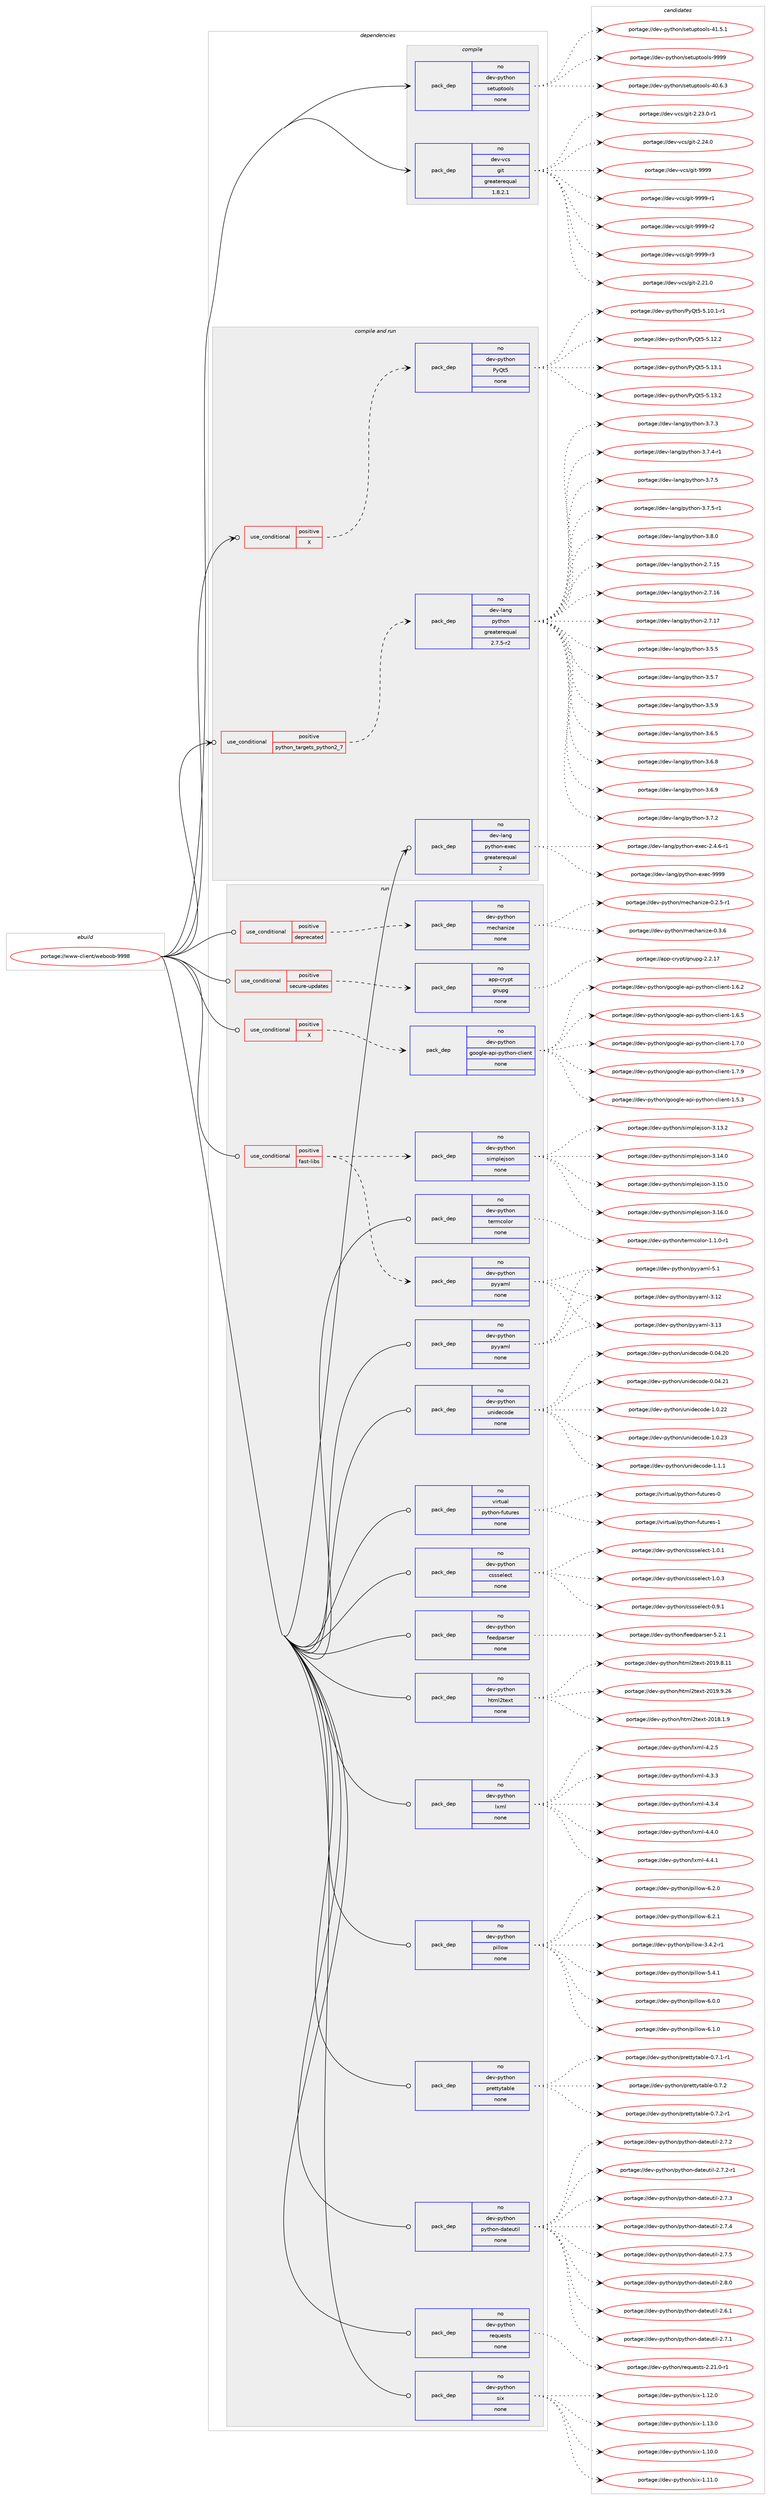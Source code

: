 digraph prolog {

# *************
# Graph options
# *************

newrank=true;
concentrate=true;
compound=true;
graph [rankdir=LR,fontname=Helvetica,fontsize=10,ranksep=1.5];#, ranksep=2.5, nodesep=0.2];
edge  [arrowhead=vee];
node  [fontname=Helvetica,fontsize=10];

# **********
# The ebuild
# **********

subgraph cluster_leftcol {
color=gray;
rank=same;
label=<<i>ebuild</i>>;
id [label="portage://www-client/weboob-9998", color=red, width=4, href="../www-client/weboob-9998.svg"];
}

# ****************
# The dependencies
# ****************

subgraph cluster_midcol {
color=gray;
label=<<i>dependencies</i>>;
subgraph cluster_compile {
fillcolor="#eeeeee";
style=filled;
label=<<i>compile</i>>;
subgraph pack328424 {
dependency442824 [label=<<TABLE BORDER="0" CELLBORDER="1" CELLSPACING="0" CELLPADDING="4" WIDTH="220"><TR><TD ROWSPAN="6" CELLPADDING="30">pack_dep</TD></TR><TR><TD WIDTH="110">no</TD></TR><TR><TD>dev-python</TD></TR><TR><TD>setuptools</TD></TR><TR><TD>none</TD></TR><TR><TD></TD></TR></TABLE>>, shape=none, color=blue];
}
id:e -> dependency442824:w [weight=20,style="solid",arrowhead="vee"];
subgraph pack328425 {
dependency442825 [label=<<TABLE BORDER="0" CELLBORDER="1" CELLSPACING="0" CELLPADDING="4" WIDTH="220"><TR><TD ROWSPAN="6" CELLPADDING="30">pack_dep</TD></TR><TR><TD WIDTH="110">no</TD></TR><TR><TD>dev-vcs</TD></TR><TR><TD>git</TD></TR><TR><TD>greaterequal</TD></TR><TR><TD>1.8.2.1</TD></TR></TABLE>>, shape=none, color=blue];
}
id:e -> dependency442825:w [weight=20,style="solid",arrowhead="vee"];
}
subgraph cluster_compileandrun {
fillcolor="#eeeeee";
style=filled;
label=<<i>compile and run</i>>;
subgraph cond106531 {
dependency442826 [label=<<TABLE BORDER="0" CELLBORDER="1" CELLSPACING="0" CELLPADDING="4"><TR><TD ROWSPAN="3" CELLPADDING="10">use_conditional</TD></TR><TR><TD>positive</TD></TR><TR><TD>X</TD></TR></TABLE>>, shape=none, color=red];
subgraph pack328426 {
dependency442827 [label=<<TABLE BORDER="0" CELLBORDER="1" CELLSPACING="0" CELLPADDING="4" WIDTH="220"><TR><TD ROWSPAN="6" CELLPADDING="30">pack_dep</TD></TR><TR><TD WIDTH="110">no</TD></TR><TR><TD>dev-python</TD></TR><TR><TD>PyQt5</TD></TR><TR><TD>none</TD></TR><TR><TD></TD></TR></TABLE>>, shape=none, color=blue];
}
dependency442826:e -> dependency442827:w [weight=20,style="dashed",arrowhead="vee"];
}
id:e -> dependency442826:w [weight=20,style="solid",arrowhead="odotvee"];
subgraph cond106532 {
dependency442828 [label=<<TABLE BORDER="0" CELLBORDER="1" CELLSPACING="0" CELLPADDING="4"><TR><TD ROWSPAN="3" CELLPADDING="10">use_conditional</TD></TR><TR><TD>positive</TD></TR><TR><TD>python_targets_python2_7</TD></TR></TABLE>>, shape=none, color=red];
subgraph pack328427 {
dependency442829 [label=<<TABLE BORDER="0" CELLBORDER="1" CELLSPACING="0" CELLPADDING="4" WIDTH="220"><TR><TD ROWSPAN="6" CELLPADDING="30">pack_dep</TD></TR><TR><TD WIDTH="110">no</TD></TR><TR><TD>dev-lang</TD></TR><TR><TD>python</TD></TR><TR><TD>greaterequal</TD></TR><TR><TD>2.7.5-r2</TD></TR></TABLE>>, shape=none, color=blue];
}
dependency442828:e -> dependency442829:w [weight=20,style="dashed",arrowhead="vee"];
}
id:e -> dependency442828:w [weight=20,style="solid",arrowhead="odotvee"];
subgraph pack328428 {
dependency442830 [label=<<TABLE BORDER="0" CELLBORDER="1" CELLSPACING="0" CELLPADDING="4" WIDTH="220"><TR><TD ROWSPAN="6" CELLPADDING="30">pack_dep</TD></TR><TR><TD WIDTH="110">no</TD></TR><TR><TD>dev-lang</TD></TR><TR><TD>python-exec</TD></TR><TR><TD>greaterequal</TD></TR><TR><TD>2</TD></TR></TABLE>>, shape=none, color=blue];
}
id:e -> dependency442830:w [weight=20,style="solid",arrowhead="odotvee"];
}
subgraph cluster_run {
fillcolor="#eeeeee";
style=filled;
label=<<i>run</i>>;
subgraph cond106533 {
dependency442831 [label=<<TABLE BORDER="0" CELLBORDER="1" CELLSPACING="0" CELLPADDING="4"><TR><TD ROWSPAN="3" CELLPADDING="10">use_conditional</TD></TR><TR><TD>positive</TD></TR><TR><TD>X</TD></TR></TABLE>>, shape=none, color=red];
subgraph pack328429 {
dependency442832 [label=<<TABLE BORDER="0" CELLBORDER="1" CELLSPACING="0" CELLPADDING="4" WIDTH="220"><TR><TD ROWSPAN="6" CELLPADDING="30">pack_dep</TD></TR><TR><TD WIDTH="110">no</TD></TR><TR><TD>dev-python</TD></TR><TR><TD>google-api-python-client</TD></TR><TR><TD>none</TD></TR><TR><TD></TD></TR></TABLE>>, shape=none, color=blue];
}
dependency442831:e -> dependency442832:w [weight=20,style="dashed",arrowhead="vee"];
}
id:e -> dependency442831:w [weight=20,style="solid",arrowhead="odot"];
subgraph cond106534 {
dependency442833 [label=<<TABLE BORDER="0" CELLBORDER="1" CELLSPACING="0" CELLPADDING="4"><TR><TD ROWSPAN="3" CELLPADDING="10">use_conditional</TD></TR><TR><TD>positive</TD></TR><TR><TD>deprecated</TD></TR></TABLE>>, shape=none, color=red];
subgraph pack328430 {
dependency442834 [label=<<TABLE BORDER="0" CELLBORDER="1" CELLSPACING="0" CELLPADDING="4" WIDTH="220"><TR><TD ROWSPAN="6" CELLPADDING="30">pack_dep</TD></TR><TR><TD WIDTH="110">no</TD></TR><TR><TD>dev-python</TD></TR><TR><TD>mechanize</TD></TR><TR><TD>none</TD></TR><TR><TD></TD></TR></TABLE>>, shape=none, color=blue];
}
dependency442833:e -> dependency442834:w [weight=20,style="dashed",arrowhead="vee"];
}
id:e -> dependency442833:w [weight=20,style="solid",arrowhead="odot"];
subgraph cond106535 {
dependency442835 [label=<<TABLE BORDER="0" CELLBORDER="1" CELLSPACING="0" CELLPADDING="4"><TR><TD ROWSPAN="3" CELLPADDING="10">use_conditional</TD></TR><TR><TD>positive</TD></TR><TR><TD>fast-libs</TD></TR></TABLE>>, shape=none, color=red];
subgraph pack328431 {
dependency442836 [label=<<TABLE BORDER="0" CELLBORDER="1" CELLSPACING="0" CELLPADDING="4" WIDTH="220"><TR><TD ROWSPAN="6" CELLPADDING="30">pack_dep</TD></TR><TR><TD WIDTH="110">no</TD></TR><TR><TD>dev-python</TD></TR><TR><TD>pyyaml</TD></TR><TR><TD>none</TD></TR><TR><TD></TD></TR></TABLE>>, shape=none, color=blue];
}
dependency442835:e -> dependency442836:w [weight=20,style="dashed",arrowhead="vee"];
subgraph pack328432 {
dependency442837 [label=<<TABLE BORDER="0" CELLBORDER="1" CELLSPACING="0" CELLPADDING="4" WIDTH="220"><TR><TD ROWSPAN="6" CELLPADDING="30">pack_dep</TD></TR><TR><TD WIDTH="110">no</TD></TR><TR><TD>dev-python</TD></TR><TR><TD>simplejson</TD></TR><TR><TD>none</TD></TR><TR><TD></TD></TR></TABLE>>, shape=none, color=blue];
}
dependency442835:e -> dependency442837:w [weight=20,style="dashed",arrowhead="vee"];
}
id:e -> dependency442835:w [weight=20,style="solid",arrowhead="odot"];
subgraph cond106536 {
dependency442838 [label=<<TABLE BORDER="0" CELLBORDER="1" CELLSPACING="0" CELLPADDING="4"><TR><TD ROWSPAN="3" CELLPADDING="10">use_conditional</TD></TR><TR><TD>positive</TD></TR><TR><TD>secure-updates</TD></TR></TABLE>>, shape=none, color=red];
subgraph pack328433 {
dependency442839 [label=<<TABLE BORDER="0" CELLBORDER="1" CELLSPACING="0" CELLPADDING="4" WIDTH="220"><TR><TD ROWSPAN="6" CELLPADDING="30">pack_dep</TD></TR><TR><TD WIDTH="110">no</TD></TR><TR><TD>app-crypt</TD></TR><TR><TD>gnupg</TD></TR><TR><TD>none</TD></TR><TR><TD></TD></TR></TABLE>>, shape=none, color=blue];
}
dependency442838:e -> dependency442839:w [weight=20,style="dashed",arrowhead="vee"];
}
id:e -> dependency442838:w [weight=20,style="solid",arrowhead="odot"];
subgraph pack328434 {
dependency442840 [label=<<TABLE BORDER="0" CELLBORDER="1" CELLSPACING="0" CELLPADDING="4" WIDTH="220"><TR><TD ROWSPAN="6" CELLPADDING="30">pack_dep</TD></TR><TR><TD WIDTH="110">no</TD></TR><TR><TD>dev-python</TD></TR><TR><TD>cssselect</TD></TR><TR><TD>none</TD></TR><TR><TD></TD></TR></TABLE>>, shape=none, color=blue];
}
id:e -> dependency442840:w [weight=20,style="solid",arrowhead="odot"];
subgraph pack328435 {
dependency442841 [label=<<TABLE BORDER="0" CELLBORDER="1" CELLSPACING="0" CELLPADDING="4" WIDTH="220"><TR><TD ROWSPAN="6" CELLPADDING="30">pack_dep</TD></TR><TR><TD WIDTH="110">no</TD></TR><TR><TD>dev-python</TD></TR><TR><TD>feedparser</TD></TR><TR><TD>none</TD></TR><TR><TD></TD></TR></TABLE>>, shape=none, color=blue];
}
id:e -> dependency442841:w [weight=20,style="solid",arrowhead="odot"];
subgraph pack328436 {
dependency442842 [label=<<TABLE BORDER="0" CELLBORDER="1" CELLSPACING="0" CELLPADDING="4" WIDTH="220"><TR><TD ROWSPAN="6" CELLPADDING="30">pack_dep</TD></TR><TR><TD WIDTH="110">no</TD></TR><TR><TD>dev-python</TD></TR><TR><TD>html2text</TD></TR><TR><TD>none</TD></TR><TR><TD></TD></TR></TABLE>>, shape=none, color=blue];
}
id:e -> dependency442842:w [weight=20,style="solid",arrowhead="odot"];
subgraph pack328437 {
dependency442843 [label=<<TABLE BORDER="0" CELLBORDER="1" CELLSPACING="0" CELLPADDING="4" WIDTH="220"><TR><TD ROWSPAN="6" CELLPADDING="30">pack_dep</TD></TR><TR><TD WIDTH="110">no</TD></TR><TR><TD>dev-python</TD></TR><TR><TD>lxml</TD></TR><TR><TD>none</TD></TR><TR><TD></TD></TR></TABLE>>, shape=none, color=blue];
}
id:e -> dependency442843:w [weight=20,style="solid",arrowhead="odot"];
subgraph pack328438 {
dependency442844 [label=<<TABLE BORDER="0" CELLBORDER="1" CELLSPACING="0" CELLPADDING="4" WIDTH="220"><TR><TD ROWSPAN="6" CELLPADDING="30">pack_dep</TD></TR><TR><TD WIDTH="110">no</TD></TR><TR><TD>dev-python</TD></TR><TR><TD>pillow</TD></TR><TR><TD>none</TD></TR><TR><TD></TD></TR></TABLE>>, shape=none, color=blue];
}
id:e -> dependency442844:w [weight=20,style="solid",arrowhead="odot"];
subgraph pack328439 {
dependency442845 [label=<<TABLE BORDER="0" CELLBORDER="1" CELLSPACING="0" CELLPADDING="4" WIDTH="220"><TR><TD ROWSPAN="6" CELLPADDING="30">pack_dep</TD></TR><TR><TD WIDTH="110">no</TD></TR><TR><TD>dev-python</TD></TR><TR><TD>prettytable</TD></TR><TR><TD>none</TD></TR><TR><TD></TD></TR></TABLE>>, shape=none, color=blue];
}
id:e -> dependency442845:w [weight=20,style="solid",arrowhead="odot"];
subgraph pack328440 {
dependency442846 [label=<<TABLE BORDER="0" CELLBORDER="1" CELLSPACING="0" CELLPADDING="4" WIDTH="220"><TR><TD ROWSPAN="6" CELLPADDING="30">pack_dep</TD></TR><TR><TD WIDTH="110">no</TD></TR><TR><TD>dev-python</TD></TR><TR><TD>python-dateutil</TD></TR><TR><TD>none</TD></TR><TR><TD></TD></TR></TABLE>>, shape=none, color=blue];
}
id:e -> dependency442846:w [weight=20,style="solid",arrowhead="odot"];
subgraph pack328441 {
dependency442847 [label=<<TABLE BORDER="0" CELLBORDER="1" CELLSPACING="0" CELLPADDING="4" WIDTH="220"><TR><TD ROWSPAN="6" CELLPADDING="30">pack_dep</TD></TR><TR><TD WIDTH="110">no</TD></TR><TR><TD>dev-python</TD></TR><TR><TD>pyyaml</TD></TR><TR><TD>none</TD></TR><TR><TD></TD></TR></TABLE>>, shape=none, color=blue];
}
id:e -> dependency442847:w [weight=20,style="solid",arrowhead="odot"];
subgraph pack328442 {
dependency442848 [label=<<TABLE BORDER="0" CELLBORDER="1" CELLSPACING="0" CELLPADDING="4" WIDTH="220"><TR><TD ROWSPAN="6" CELLPADDING="30">pack_dep</TD></TR><TR><TD WIDTH="110">no</TD></TR><TR><TD>dev-python</TD></TR><TR><TD>requests</TD></TR><TR><TD>none</TD></TR><TR><TD></TD></TR></TABLE>>, shape=none, color=blue];
}
id:e -> dependency442848:w [weight=20,style="solid",arrowhead="odot"];
subgraph pack328443 {
dependency442849 [label=<<TABLE BORDER="0" CELLBORDER="1" CELLSPACING="0" CELLPADDING="4" WIDTH="220"><TR><TD ROWSPAN="6" CELLPADDING="30">pack_dep</TD></TR><TR><TD WIDTH="110">no</TD></TR><TR><TD>dev-python</TD></TR><TR><TD>six</TD></TR><TR><TD>none</TD></TR><TR><TD></TD></TR></TABLE>>, shape=none, color=blue];
}
id:e -> dependency442849:w [weight=20,style="solid",arrowhead="odot"];
subgraph pack328444 {
dependency442850 [label=<<TABLE BORDER="0" CELLBORDER="1" CELLSPACING="0" CELLPADDING="4" WIDTH="220"><TR><TD ROWSPAN="6" CELLPADDING="30">pack_dep</TD></TR><TR><TD WIDTH="110">no</TD></TR><TR><TD>dev-python</TD></TR><TR><TD>termcolor</TD></TR><TR><TD>none</TD></TR><TR><TD></TD></TR></TABLE>>, shape=none, color=blue];
}
id:e -> dependency442850:w [weight=20,style="solid",arrowhead="odot"];
subgraph pack328445 {
dependency442851 [label=<<TABLE BORDER="0" CELLBORDER="1" CELLSPACING="0" CELLPADDING="4" WIDTH="220"><TR><TD ROWSPAN="6" CELLPADDING="30">pack_dep</TD></TR><TR><TD WIDTH="110">no</TD></TR><TR><TD>dev-python</TD></TR><TR><TD>unidecode</TD></TR><TR><TD>none</TD></TR><TR><TD></TD></TR></TABLE>>, shape=none, color=blue];
}
id:e -> dependency442851:w [weight=20,style="solid",arrowhead="odot"];
subgraph pack328446 {
dependency442852 [label=<<TABLE BORDER="0" CELLBORDER="1" CELLSPACING="0" CELLPADDING="4" WIDTH="220"><TR><TD ROWSPAN="6" CELLPADDING="30">pack_dep</TD></TR><TR><TD WIDTH="110">no</TD></TR><TR><TD>virtual</TD></TR><TR><TD>python-futures</TD></TR><TR><TD>none</TD></TR><TR><TD></TD></TR></TABLE>>, shape=none, color=blue];
}
id:e -> dependency442852:w [weight=20,style="solid",arrowhead="odot"];
}
}

# **************
# The candidates
# **************

subgraph cluster_choices {
rank=same;
color=gray;
label=<<i>candidates</i>>;

subgraph choice328424 {
color=black;
nodesep=1;
choiceportage100101118451121211161041111104711510111611711211611111110811545524846544651 [label="portage://dev-python/setuptools-40.6.3", color=red, width=4,href="../dev-python/setuptools-40.6.3.svg"];
choiceportage100101118451121211161041111104711510111611711211611111110811545524946534649 [label="portage://dev-python/setuptools-41.5.1", color=red, width=4,href="../dev-python/setuptools-41.5.1.svg"];
choiceportage10010111845112121116104111110471151011161171121161111111081154557575757 [label="portage://dev-python/setuptools-9999", color=red, width=4,href="../dev-python/setuptools-9999.svg"];
dependency442824:e -> choiceportage100101118451121211161041111104711510111611711211611111110811545524846544651:w [style=dotted,weight="100"];
dependency442824:e -> choiceportage100101118451121211161041111104711510111611711211611111110811545524946534649:w [style=dotted,weight="100"];
dependency442824:e -> choiceportage10010111845112121116104111110471151011161171121161111111081154557575757:w [style=dotted,weight="100"];
}
subgraph choice328425 {
color=black;
nodesep=1;
choiceportage10010111845118991154710310511645504650494648 [label="portage://dev-vcs/git-2.21.0", color=red, width=4,href="../dev-vcs/git-2.21.0.svg"];
choiceportage100101118451189911547103105116455046505146484511449 [label="portage://dev-vcs/git-2.23.0-r1", color=red, width=4,href="../dev-vcs/git-2.23.0-r1.svg"];
choiceportage10010111845118991154710310511645504650524648 [label="portage://dev-vcs/git-2.24.0", color=red, width=4,href="../dev-vcs/git-2.24.0.svg"];
choiceportage1001011184511899115471031051164557575757 [label="portage://dev-vcs/git-9999", color=red, width=4,href="../dev-vcs/git-9999.svg"];
choiceportage10010111845118991154710310511645575757574511449 [label="portage://dev-vcs/git-9999-r1", color=red, width=4,href="../dev-vcs/git-9999-r1.svg"];
choiceportage10010111845118991154710310511645575757574511450 [label="portage://dev-vcs/git-9999-r2", color=red, width=4,href="../dev-vcs/git-9999-r2.svg"];
choiceportage10010111845118991154710310511645575757574511451 [label="portage://dev-vcs/git-9999-r3", color=red, width=4,href="../dev-vcs/git-9999-r3.svg"];
dependency442825:e -> choiceportage10010111845118991154710310511645504650494648:w [style=dotted,weight="100"];
dependency442825:e -> choiceportage100101118451189911547103105116455046505146484511449:w [style=dotted,weight="100"];
dependency442825:e -> choiceportage10010111845118991154710310511645504650524648:w [style=dotted,weight="100"];
dependency442825:e -> choiceportage1001011184511899115471031051164557575757:w [style=dotted,weight="100"];
dependency442825:e -> choiceportage10010111845118991154710310511645575757574511449:w [style=dotted,weight="100"];
dependency442825:e -> choiceportage10010111845118991154710310511645575757574511450:w [style=dotted,weight="100"];
dependency442825:e -> choiceportage10010111845118991154710310511645575757574511451:w [style=dotted,weight="100"];
}
subgraph choice328426 {
color=black;
nodesep=1;
choiceportage1001011184511212111610411111047801218111653455346494846494511449 [label="portage://dev-python/PyQt5-5.10.1-r1", color=red, width=4,href="../dev-python/PyQt5-5.10.1-r1.svg"];
choiceportage100101118451121211161041111104780121811165345534649504650 [label="portage://dev-python/PyQt5-5.12.2", color=red, width=4,href="../dev-python/PyQt5-5.12.2.svg"];
choiceportage100101118451121211161041111104780121811165345534649514649 [label="portage://dev-python/PyQt5-5.13.1", color=red, width=4,href="../dev-python/PyQt5-5.13.1.svg"];
choiceportage100101118451121211161041111104780121811165345534649514650 [label="portage://dev-python/PyQt5-5.13.2", color=red, width=4,href="../dev-python/PyQt5-5.13.2.svg"];
dependency442827:e -> choiceportage1001011184511212111610411111047801218111653455346494846494511449:w [style=dotted,weight="100"];
dependency442827:e -> choiceportage100101118451121211161041111104780121811165345534649504650:w [style=dotted,weight="100"];
dependency442827:e -> choiceportage100101118451121211161041111104780121811165345534649514649:w [style=dotted,weight="100"];
dependency442827:e -> choiceportage100101118451121211161041111104780121811165345534649514650:w [style=dotted,weight="100"];
}
subgraph choice328427 {
color=black;
nodesep=1;
choiceportage10010111845108971101034711212111610411111045504655464953 [label="portage://dev-lang/python-2.7.15", color=red, width=4,href="../dev-lang/python-2.7.15.svg"];
choiceportage10010111845108971101034711212111610411111045504655464954 [label="portage://dev-lang/python-2.7.16", color=red, width=4,href="../dev-lang/python-2.7.16.svg"];
choiceportage10010111845108971101034711212111610411111045504655464955 [label="portage://dev-lang/python-2.7.17", color=red, width=4,href="../dev-lang/python-2.7.17.svg"];
choiceportage100101118451089711010347112121116104111110455146534653 [label="portage://dev-lang/python-3.5.5", color=red, width=4,href="../dev-lang/python-3.5.5.svg"];
choiceportage100101118451089711010347112121116104111110455146534655 [label="portage://dev-lang/python-3.5.7", color=red, width=4,href="../dev-lang/python-3.5.7.svg"];
choiceportage100101118451089711010347112121116104111110455146534657 [label="portage://dev-lang/python-3.5.9", color=red, width=4,href="../dev-lang/python-3.5.9.svg"];
choiceportage100101118451089711010347112121116104111110455146544653 [label="portage://dev-lang/python-3.6.5", color=red, width=4,href="../dev-lang/python-3.6.5.svg"];
choiceportage100101118451089711010347112121116104111110455146544656 [label="portage://dev-lang/python-3.6.8", color=red, width=4,href="../dev-lang/python-3.6.8.svg"];
choiceportage100101118451089711010347112121116104111110455146544657 [label="portage://dev-lang/python-3.6.9", color=red, width=4,href="../dev-lang/python-3.6.9.svg"];
choiceportage100101118451089711010347112121116104111110455146554650 [label="portage://dev-lang/python-3.7.2", color=red, width=4,href="../dev-lang/python-3.7.2.svg"];
choiceportage100101118451089711010347112121116104111110455146554651 [label="portage://dev-lang/python-3.7.3", color=red, width=4,href="../dev-lang/python-3.7.3.svg"];
choiceportage1001011184510897110103471121211161041111104551465546524511449 [label="portage://dev-lang/python-3.7.4-r1", color=red, width=4,href="../dev-lang/python-3.7.4-r1.svg"];
choiceportage100101118451089711010347112121116104111110455146554653 [label="portage://dev-lang/python-3.7.5", color=red, width=4,href="../dev-lang/python-3.7.5.svg"];
choiceportage1001011184510897110103471121211161041111104551465546534511449 [label="portage://dev-lang/python-3.7.5-r1", color=red, width=4,href="../dev-lang/python-3.7.5-r1.svg"];
choiceportage100101118451089711010347112121116104111110455146564648 [label="portage://dev-lang/python-3.8.0", color=red, width=4,href="../dev-lang/python-3.8.0.svg"];
dependency442829:e -> choiceportage10010111845108971101034711212111610411111045504655464953:w [style=dotted,weight="100"];
dependency442829:e -> choiceportage10010111845108971101034711212111610411111045504655464954:w [style=dotted,weight="100"];
dependency442829:e -> choiceportage10010111845108971101034711212111610411111045504655464955:w [style=dotted,weight="100"];
dependency442829:e -> choiceportage100101118451089711010347112121116104111110455146534653:w [style=dotted,weight="100"];
dependency442829:e -> choiceportage100101118451089711010347112121116104111110455146534655:w [style=dotted,weight="100"];
dependency442829:e -> choiceportage100101118451089711010347112121116104111110455146534657:w [style=dotted,weight="100"];
dependency442829:e -> choiceportage100101118451089711010347112121116104111110455146544653:w [style=dotted,weight="100"];
dependency442829:e -> choiceportage100101118451089711010347112121116104111110455146544656:w [style=dotted,weight="100"];
dependency442829:e -> choiceportage100101118451089711010347112121116104111110455146544657:w [style=dotted,weight="100"];
dependency442829:e -> choiceportage100101118451089711010347112121116104111110455146554650:w [style=dotted,weight="100"];
dependency442829:e -> choiceportage100101118451089711010347112121116104111110455146554651:w [style=dotted,weight="100"];
dependency442829:e -> choiceportage1001011184510897110103471121211161041111104551465546524511449:w [style=dotted,weight="100"];
dependency442829:e -> choiceportage100101118451089711010347112121116104111110455146554653:w [style=dotted,weight="100"];
dependency442829:e -> choiceportage1001011184510897110103471121211161041111104551465546534511449:w [style=dotted,weight="100"];
dependency442829:e -> choiceportage100101118451089711010347112121116104111110455146564648:w [style=dotted,weight="100"];
}
subgraph choice328428 {
color=black;
nodesep=1;
choiceportage10010111845108971101034711212111610411111045101120101994550465246544511449 [label="portage://dev-lang/python-exec-2.4.6-r1", color=red, width=4,href="../dev-lang/python-exec-2.4.6-r1.svg"];
choiceportage10010111845108971101034711212111610411111045101120101994557575757 [label="portage://dev-lang/python-exec-9999", color=red, width=4,href="../dev-lang/python-exec-9999.svg"];
dependency442830:e -> choiceportage10010111845108971101034711212111610411111045101120101994550465246544511449:w [style=dotted,weight="100"];
dependency442830:e -> choiceportage10010111845108971101034711212111610411111045101120101994557575757:w [style=dotted,weight="100"];
}
subgraph choice328429 {
color=black;
nodesep=1;
choiceportage10010111845112121116104111110471031111111031081014597112105451121211161041111104599108105101110116454946534651 [label="portage://dev-python/google-api-python-client-1.5.3", color=red, width=4,href="../dev-python/google-api-python-client-1.5.3.svg"];
choiceportage10010111845112121116104111110471031111111031081014597112105451121211161041111104599108105101110116454946544650 [label="portage://dev-python/google-api-python-client-1.6.2", color=red, width=4,href="../dev-python/google-api-python-client-1.6.2.svg"];
choiceportage10010111845112121116104111110471031111111031081014597112105451121211161041111104599108105101110116454946544653 [label="portage://dev-python/google-api-python-client-1.6.5", color=red, width=4,href="../dev-python/google-api-python-client-1.6.5.svg"];
choiceportage10010111845112121116104111110471031111111031081014597112105451121211161041111104599108105101110116454946554648 [label="portage://dev-python/google-api-python-client-1.7.0", color=red, width=4,href="../dev-python/google-api-python-client-1.7.0.svg"];
choiceportage10010111845112121116104111110471031111111031081014597112105451121211161041111104599108105101110116454946554657 [label="portage://dev-python/google-api-python-client-1.7.9", color=red, width=4,href="../dev-python/google-api-python-client-1.7.9.svg"];
dependency442832:e -> choiceportage10010111845112121116104111110471031111111031081014597112105451121211161041111104599108105101110116454946534651:w [style=dotted,weight="100"];
dependency442832:e -> choiceportage10010111845112121116104111110471031111111031081014597112105451121211161041111104599108105101110116454946544650:w [style=dotted,weight="100"];
dependency442832:e -> choiceportage10010111845112121116104111110471031111111031081014597112105451121211161041111104599108105101110116454946544653:w [style=dotted,weight="100"];
dependency442832:e -> choiceportage10010111845112121116104111110471031111111031081014597112105451121211161041111104599108105101110116454946554648:w [style=dotted,weight="100"];
dependency442832:e -> choiceportage10010111845112121116104111110471031111111031081014597112105451121211161041111104599108105101110116454946554657:w [style=dotted,weight="100"];
}
subgraph choice328430 {
color=black;
nodesep=1;
choiceportage100101118451121211161041111104710910199104971101051221014548465046534511449 [label="portage://dev-python/mechanize-0.2.5-r1", color=red, width=4,href="../dev-python/mechanize-0.2.5-r1.svg"];
choiceportage10010111845112121116104111110471091019910497110105122101454846514654 [label="portage://dev-python/mechanize-0.3.6", color=red, width=4,href="../dev-python/mechanize-0.3.6.svg"];
dependency442834:e -> choiceportage100101118451121211161041111104710910199104971101051221014548465046534511449:w [style=dotted,weight="100"];
dependency442834:e -> choiceportage10010111845112121116104111110471091019910497110105122101454846514654:w [style=dotted,weight="100"];
}
subgraph choice328431 {
color=black;
nodesep=1;
choiceportage1001011184511212111610411111047112121121971091084551464950 [label="portage://dev-python/pyyaml-3.12", color=red, width=4,href="../dev-python/pyyaml-3.12.svg"];
choiceportage1001011184511212111610411111047112121121971091084551464951 [label="portage://dev-python/pyyaml-3.13", color=red, width=4,href="../dev-python/pyyaml-3.13.svg"];
choiceportage10010111845112121116104111110471121211219710910845534649 [label="portage://dev-python/pyyaml-5.1", color=red, width=4,href="../dev-python/pyyaml-5.1.svg"];
dependency442836:e -> choiceportage1001011184511212111610411111047112121121971091084551464950:w [style=dotted,weight="100"];
dependency442836:e -> choiceportage1001011184511212111610411111047112121121971091084551464951:w [style=dotted,weight="100"];
dependency442836:e -> choiceportage10010111845112121116104111110471121211219710910845534649:w [style=dotted,weight="100"];
}
subgraph choice328432 {
color=black;
nodesep=1;
choiceportage100101118451121211161041111104711510510911210810110611511111045514649514650 [label="portage://dev-python/simplejson-3.13.2", color=red, width=4,href="../dev-python/simplejson-3.13.2.svg"];
choiceportage100101118451121211161041111104711510510911210810110611511111045514649524648 [label="portage://dev-python/simplejson-3.14.0", color=red, width=4,href="../dev-python/simplejson-3.14.0.svg"];
choiceportage100101118451121211161041111104711510510911210810110611511111045514649534648 [label="portage://dev-python/simplejson-3.15.0", color=red, width=4,href="../dev-python/simplejson-3.15.0.svg"];
choiceportage100101118451121211161041111104711510510911210810110611511111045514649544648 [label="portage://dev-python/simplejson-3.16.0", color=red, width=4,href="../dev-python/simplejson-3.16.0.svg"];
dependency442837:e -> choiceportage100101118451121211161041111104711510510911210810110611511111045514649514650:w [style=dotted,weight="100"];
dependency442837:e -> choiceportage100101118451121211161041111104711510510911210810110611511111045514649524648:w [style=dotted,weight="100"];
dependency442837:e -> choiceportage100101118451121211161041111104711510510911210810110611511111045514649534648:w [style=dotted,weight="100"];
dependency442837:e -> choiceportage100101118451121211161041111104711510510911210810110611511111045514649544648:w [style=dotted,weight="100"];
}
subgraph choice328433 {
color=black;
nodesep=1;
choiceportage9711211245991141211121164710311011711210345504650464955 [label="portage://app-crypt/gnupg-2.2.17", color=red, width=4,href="../app-crypt/gnupg-2.2.17.svg"];
dependency442839:e -> choiceportage9711211245991141211121164710311011711210345504650464955:w [style=dotted,weight="100"];
}
subgraph choice328434 {
color=black;
nodesep=1;
choiceportage10010111845112121116104111110479911511511510110810199116454846574649 [label="portage://dev-python/cssselect-0.9.1", color=red, width=4,href="../dev-python/cssselect-0.9.1.svg"];
choiceportage10010111845112121116104111110479911511511510110810199116454946484649 [label="portage://dev-python/cssselect-1.0.1", color=red, width=4,href="../dev-python/cssselect-1.0.1.svg"];
choiceportage10010111845112121116104111110479911511511510110810199116454946484651 [label="portage://dev-python/cssselect-1.0.3", color=red, width=4,href="../dev-python/cssselect-1.0.3.svg"];
dependency442840:e -> choiceportage10010111845112121116104111110479911511511510110810199116454846574649:w [style=dotted,weight="100"];
dependency442840:e -> choiceportage10010111845112121116104111110479911511511510110810199116454946484649:w [style=dotted,weight="100"];
dependency442840:e -> choiceportage10010111845112121116104111110479911511511510110810199116454946484651:w [style=dotted,weight="100"];
}
subgraph choice328435 {
color=black;
nodesep=1;
choiceportage100101118451121211161041111104710210110110011297114115101114455346504649 [label="portage://dev-python/feedparser-5.2.1", color=red, width=4,href="../dev-python/feedparser-5.2.1.svg"];
dependency442841:e -> choiceportage100101118451121211161041111104710210110110011297114115101114455346504649:w [style=dotted,weight="100"];
}
subgraph choice328436 {
color=black;
nodesep=1;
choiceportage100101118451121211161041111104710411610910850116101120116455048495646494657 [label="portage://dev-python/html2text-2018.1.9", color=red, width=4,href="../dev-python/html2text-2018.1.9.svg"];
choiceportage10010111845112121116104111110471041161091085011610112011645504849574656464949 [label="portage://dev-python/html2text-2019.8.11", color=red, width=4,href="../dev-python/html2text-2019.8.11.svg"];
choiceportage10010111845112121116104111110471041161091085011610112011645504849574657465054 [label="portage://dev-python/html2text-2019.9.26", color=red, width=4,href="../dev-python/html2text-2019.9.26.svg"];
dependency442842:e -> choiceportage100101118451121211161041111104710411610910850116101120116455048495646494657:w [style=dotted,weight="100"];
dependency442842:e -> choiceportage10010111845112121116104111110471041161091085011610112011645504849574656464949:w [style=dotted,weight="100"];
dependency442842:e -> choiceportage10010111845112121116104111110471041161091085011610112011645504849574657465054:w [style=dotted,weight="100"];
}
subgraph choice328437 {
color=black;
nodesep=1;
choiceportage1001011184511212111610411111047108120109108455246504653 [label="portage://dev-python/lxml-4.2.5", color=red, width=4,href="../dev-python/lxml-4.2.5.svg"];
choiceportage1001011184511212111610411111047108120109108455246514651 [label="portage://dev-python/lxml-4.3.3", color=red, width=4,href="../dev-python/lxml-4.3.3.svg"];
choiceportage1001011184511212111610411111047108120109108455246514652 [label="portage://dev-python/lxml-4.3.4", color=red, width=4,href="../dev-python/lxml-4.3.4.svg"];
choiceportage1001011184511212111610411111047108120109108455246524648 [label="portage://dev-python/lxml-4.4.0", color=red, width=4,href="../dev-python/lxml-4.4.0.svg"];
choiceportage1001011184511212111610411111047108120109108455246524649 [label="portage://dev-python/lxml-4.4.1", color=red, width=4,href="../dev-python/lxml-4.4.1.svg"];
dependency442843:e -> choiceportage1001011184511212111610411111047108120109108455246504653:w [style=dotted,weight="100"];
dependency442843:e -> choiceportage1001011184511212111610411111047108120109108455246514651:w [style=dotted,weight="100"];
dependency442843:e -> choiceportage1001011184511212111610411111047108120109108455246514652:w [style=dotted,weight="100"];
dependency442843:e -> choiceportage1001011184511212111610411111047108120109108455246524648:w [style=dotted,weight="100"];
dependency442843:e -> choiceportage1001011184511212111610411111047108120109108455246524649:w [style=dotted,weight="100"];
}
subgraph choice328438 {
color=black;
nodesep=1;
choiceportage10010111845112121116104111110471121051081081111194551465246504511449 [label="portage://dev-python/pillow-3.4.2-r1", color=red, width=4,href="../dev-python/pillow-3.4.2-r1.svg"];
choiceportage1001011184511212111610411111047112105108108111119455346524649 [label="portage://dev-python/pillow-5.4.1", color=red, width=4,href="../dev-python/pillow-5.4.1.svg"];
choiceportage1001011184511212111610411111047112105108108111119455446484648 [label="portage://dev-python/pillow-6.0.0", color=red, width=4,href="../dev-python/pillow-6.0.0.svg"];
choiceportage1001011184511212111610411111047112105108108111119455446494648 [label="portage://dev-python/pillow-6.1.0", color=red, width=4,href="../dev-python/pillow-6.1.0.svg"];
choiceportage1001011184511212111610411111047112105108108111119455446504648 [label="portage://dev-python/pillow-6.2.0", color=red, width=4,href="../dev-python/pillow-6.2.0.svg"];
choiceportage1001011184511212111610411111047112105108108111119455446504649 [label="portage://dev-python/pillow-6.2.1", color=red, width=4,href="../dev-python/pillow-6.2.1.svg"];
dependency442844:e -> choiceportage10010111845112121116104111110471121051081081111194551465246504511449:w [style=dotted,weight="100"];
dependency442844:e -> choiceportage1001011184511212111610411111047112105108108111119455346524649:w [style=dotted,weight="100"];
dependency442844:e -> choiceportage1001011184511212111610411111047112105108108111119455446484648:w [style=dotted,weight="100"];
dependency442844:e -> choiceportage1001011184511212111610411111047112105108108111119455446494648:w [style=dotted,weight="100"];
dependency442844:e -> choiceportage1001011184511212111610411111047112105108108111119455446504648:w [style=dotted,weight="100"];
dependency442844:e -> choiceportage1001011184511212111610411111047112105108108111119455446504649:w [style=dotted,weight="100"];
}
subgraph choice328439 {
color=black;
nodesep=1;
choiceportage100101118451121211161041111104711211410111611612111697981081014548465546494511449 [label="portage://dev-python/prettytable-0.7.1-r1", color=red, width=4,href="../dev-python/prettytable-0.7.1-r1.svg"];
choiceportage10010111845112121116104111110471121141011161161211169798108101454846554650 [label="portage://dev-python/prettytable-0.7.2", color=red, width=4,href="../dev-python/prettytable-0.7.2.svg"];
choiceportage100101118451121211161041111104711211410111611612111697981081014548465546504511449 [label="portage://dev-python/prettytable-0.7.2-r1", color=red, width=4,href="../dev-python/prettytable-0.7.2-r1.svg"];
dependency442845:e -> choiceportage100101118451121211161041111104711211410111611612111697981081014548465546494511449:w [style=dotted,weight="100"];
dependency442845:e -> choiceportage10010111845112121116104111110471121141011161161211169798108101454846554650:w [style=dotted,weight="100"];
dependency442845:e -> choiceportage100101118451121211161041111104711211410111611612111697981081014548465546504511449:w [style=dotted,weight="100"];
}
subgraph choice328440 {
color=black;
nodesep=1;
choiceportage10010111845112121116104111110471121211161041111104510097116101117116105108455046544649 [label="portage://dev-python/python-dateutil-2.6.1", color=red, width=4,href="../dev-python/python-dateutil-2.6.1.svg"];
choiceportage10010111845112121116104111110471121211161041111104510097116101117116105108455046554649 [label="portage://dev-python/python-dateutil-2.7.1", color=red, width=4,href="../dev-python/python-dateutil-2.7.1.svg"];
choiceportage10010111845112121116104111110471121211161041111104510097116101117116105108455046554650 [label="portage://dev-python/python-dateutil-2.7.2", color=red, width=4,href="../dev-python/python-dateutil-2.7.2.svg"];
choiceportage100101118451121211161041111104711212111610411111045100971161011171161051084550465546504511449 [label="portage://dev-python/python-dateutil-2.7.2-r1", color=red, width=4,href="../dev-python/python-dateutil-2.7.2-r1.svg"];
choiceportage10010111845112121116104111110471121211161041111104510097116101117116105108455046554651 [label="portage://dev-python/python-dateutil-2.7.3", color=red, width=4,href="../dev-python/python-dateutil-2.7.3.svg"];
choiceportage10010111845112121116104111110471121211161041111104510097116101117116105108455046554652 [label="portage://dev-python/python-dateutil-2.7.4", color=red, width=4,href="../dev-python/python-dateutil-2.7.4.svg"];
choiceportage10010111845112121116104111110471121211161041111104510097116101117116105108455046554653 [label="portage://dev-python/python-dateutil-2.7.5", color=red, width=4,href="../dev-python/python-dateutil-2.7.5.svg"];
choiceportage10010111845112121116104111110471121211161041111104510097116101117116105108455046564648 [label="portage://dev-python/python-dateutil-2.8.0", color=red, width=4,href="../dev-python/python-dateutil-2.8.0.svg"];
dependency442846:e -> choiceportage10010111845112121116104111110471121211161041111104510097116101117116105108455046544649:w [style=dotted,weight="100"];
dependency442846:e -> choiceportage10010111845112121116104111110471121211161041111104510097116101117116105108455046554649:w [style=dotted,weight="100"];
dependency442846:e -> choiceportage10010111845112121116104111110471121211161041111104510097116101117116105108455046554650:w [style=dotted,weight="100"];
dependency442846:e -> choiceportage100101118451121211161041111104711212111610411111045100971161011171161051084550465546504511449:w [style=dotted,weight="100"];
dependency442846:e -> choiceportage10010111845112121116104111110471121211161041111104510097116101117116105108455046554651:w [style=dotted,weight="100"];
dependency442846:e -> choiceportage10010111845112121116104111110471121211161041111104510097116101117116105108455046554652:w [style=dotted,weight="100"];
dependency442846:e -> choiceportage10010111845112121116104111110471121211161041111104510097116101117116105108455046554653:w [style=dotted,weight="100"];
dependency442846:e -> choiceportage10010111845112121116104111110471121211161041111104510097116101117116105108455046564648:w [style=dotted,weight="100"];
}
subgraph choice328441 {
color=black;
nodesep=1;
choiceportage1001011184511212111610411111047112121121971091084551464950 [label="portage://dev-python/pyyaml-3.12", color=red, width=4,href="../dev-python/pyyaml-3.12.svg"];
choiceportage1001011184511212111610411111047112121121971091084551464951 [label="portage://dev-python/pyyaml-3.13", color=red, width=4,href="../dev-python/pyyaml-3.13.svg"];
choiceportage10010111845112121116104111110471121211219710910845534649 [label="portage://dev-python/pyyaml-5.1", color=red, width=4,href="../dev-python/pyyaml-5.1.svg"];
dependency442847:e -> choiceportage1001011184511212111610411111047112121121971091084551464950:w [style=dotted,weight="100"];
dependency442847:e -> choiceportage1001011184511212111610411111047112121121971091084551464951:w [style=dotted,weight="100"];
dependency442847:e -> choiceportage10010111845112121116104111110471121211219710910845534649:w [style=dotted,weight="100"];
}
subgraph choice328442 {
color=black;
nodesep=1;
choiceportage1001011184511212111610411111047114101113117101115116115455046504946484511449 [label="portage://dev-python/requests-2.21.0-r1", color=red, width=4,href="../dev-python/requests-2.21.0-r1.svg"];
dependency442848:e -> choiceportage1001011184511212111610411111047114101113117101115116115455046504946484511449:w [style=dotted,weight="100"];
}
subgraph choice328443 {
color=black;
nodesep=1;
choiceportage100101118451121211161041111104711510512045494649484648 [label="portage://dev-python/six-1.10.0", color=red, width=4,href="../dev-python/six-1.10.0.svg"];
choiceportage100101118451121211161041111104711510512045494649494648 [label="portage://dev-python/six-1.11.0", color=red, width=4,href="../dev-python/six-1.11.0.svg"];
choiceportage100101118451121211161041111104711510512045494649504648 [label="portage://dev-python/six-1.12.0", color=red, width=4,href="../dev-python/six-1.12.0.svg"];
choiceportage100101118451121211161041111104711510512045494649514648 [label="portage://dev-python/six-1.13.0", color=red, width=4,href="../dev-python/six-1.13.0.svg"];
dependency442849:e -> choiceportage100101118451121211161041111104711510512045494649484648:w [style=dotted,weight="100"];
dependency442849:e -> choiceportage100101118451121211161041111104711510512045494649494648:w [style=dotted,weight="100"];
dependency442849:e -> choiceportage100101118451121211161041111104711510512045494649504648:w [style=dotted,weight="100"];
dependency442849:e -> choiceportage100101118451121211161041111104711510512045494649514648:w [style=dotted,weight="100"];
}
subgraph choice328444 {
color=black;
nodesep=1;
choiceportage1001011184511212111610411111047116101114109991111081111144549464946484511449 [label="portage://dev-python/termcolor-1.1.0-r1", color=red, width=4,href="../dev-python/termcolor-1.1.0-r1.svg"];
dependency442850:e -> choiceportage1001011184511212111610411111047116101114109991111081111144549464946484511449:w [style=dotted,weight="100"];
}
subgraph choice328445 {
color=black;
nodesep=1;
choiceportage1001011184511212111610411111047117110105100101991111001014548464852465048 [label="portage://dev-python/unidecode-0.04.20", color=red, width=4,href="../dev-python/unidecode-0.04.20.svg"];
choiceportage1001011184511212111610411111047117110105100101991111001014548464852465049 [label="portage://dev-python/unidecode-0.04.21", color=red, width=4,href="../dev-python/unidecode-0.04.21.svg"];
choiceportage10010111845112121116104111110471171101051001019911110010145494648465050 [label="portage://dev-python/unidecode-1.0.22", color=red, width=4,href="../dev-python/unidecode-1.0.22.svg"];
choiceportage10010111845112121116104111110471171101051001019911110010145494648465051 [label="portage://dev-python/unidecode-1.0.23", color=red, width=4,href="../dev-python/unidecode-1.0.23.svg"];
choiceportage100101118451121211161041111104711711010510010199111100101454946494649 [label="portage://dev-python/unidecode-1.1.1", color=red, width=4,href="../dev-python/unidecode-1.1.1.svg"];
dependency442851:e -> choiceportage1001011184511212111610411111047117110105100101991111001014548464852465048:w [style=dotted,weight="100"];
dependency442851:e -> choiceportage1001011184511212111610411111047117110105100101991111001014548464852465049:w [style=dotted,weight="100"];
dependency442851:e -> choiceportage10010111845112121116104111110471171101051001019911110010145494648465050:w [style=dotted,weight="100"];
dependency442851:e -> choiceportage10010111845112121116104111110471171101051001019911110010145494648465051:w [style=dotted,weight="100"];
dependency442851:e -> choiceportage100101118451121211161041111104711711010510010199111100101454946494649:w [style=dotted,weight="100"];
}
subgraph choice328446 {
color=black;
nodesep=1;
choiceportage1181051141161179710847112121116104111110451021171161171141011154548 [label="portage://virtual/python-futures-0", color=red, width=4,href="../virtual/python-futures-0.svg"];
choiceportage1181051141161179710847112121116104111110451021171161171141011154549 [label="portage://virtual/python-futures-1", color=red, width=4,href="../virtual/python-futures-1.svg"];
dependency442852:e -> choiceportage1181051141161179710847112121116104111110451021171161171141011154548:w [style=dotted,weight="100"];
dependency442852:e -> choiceportage1181051141161179710847112121116104111110451021171161171141011154549:w [style=dotted,weight="100"];
}
}

}
